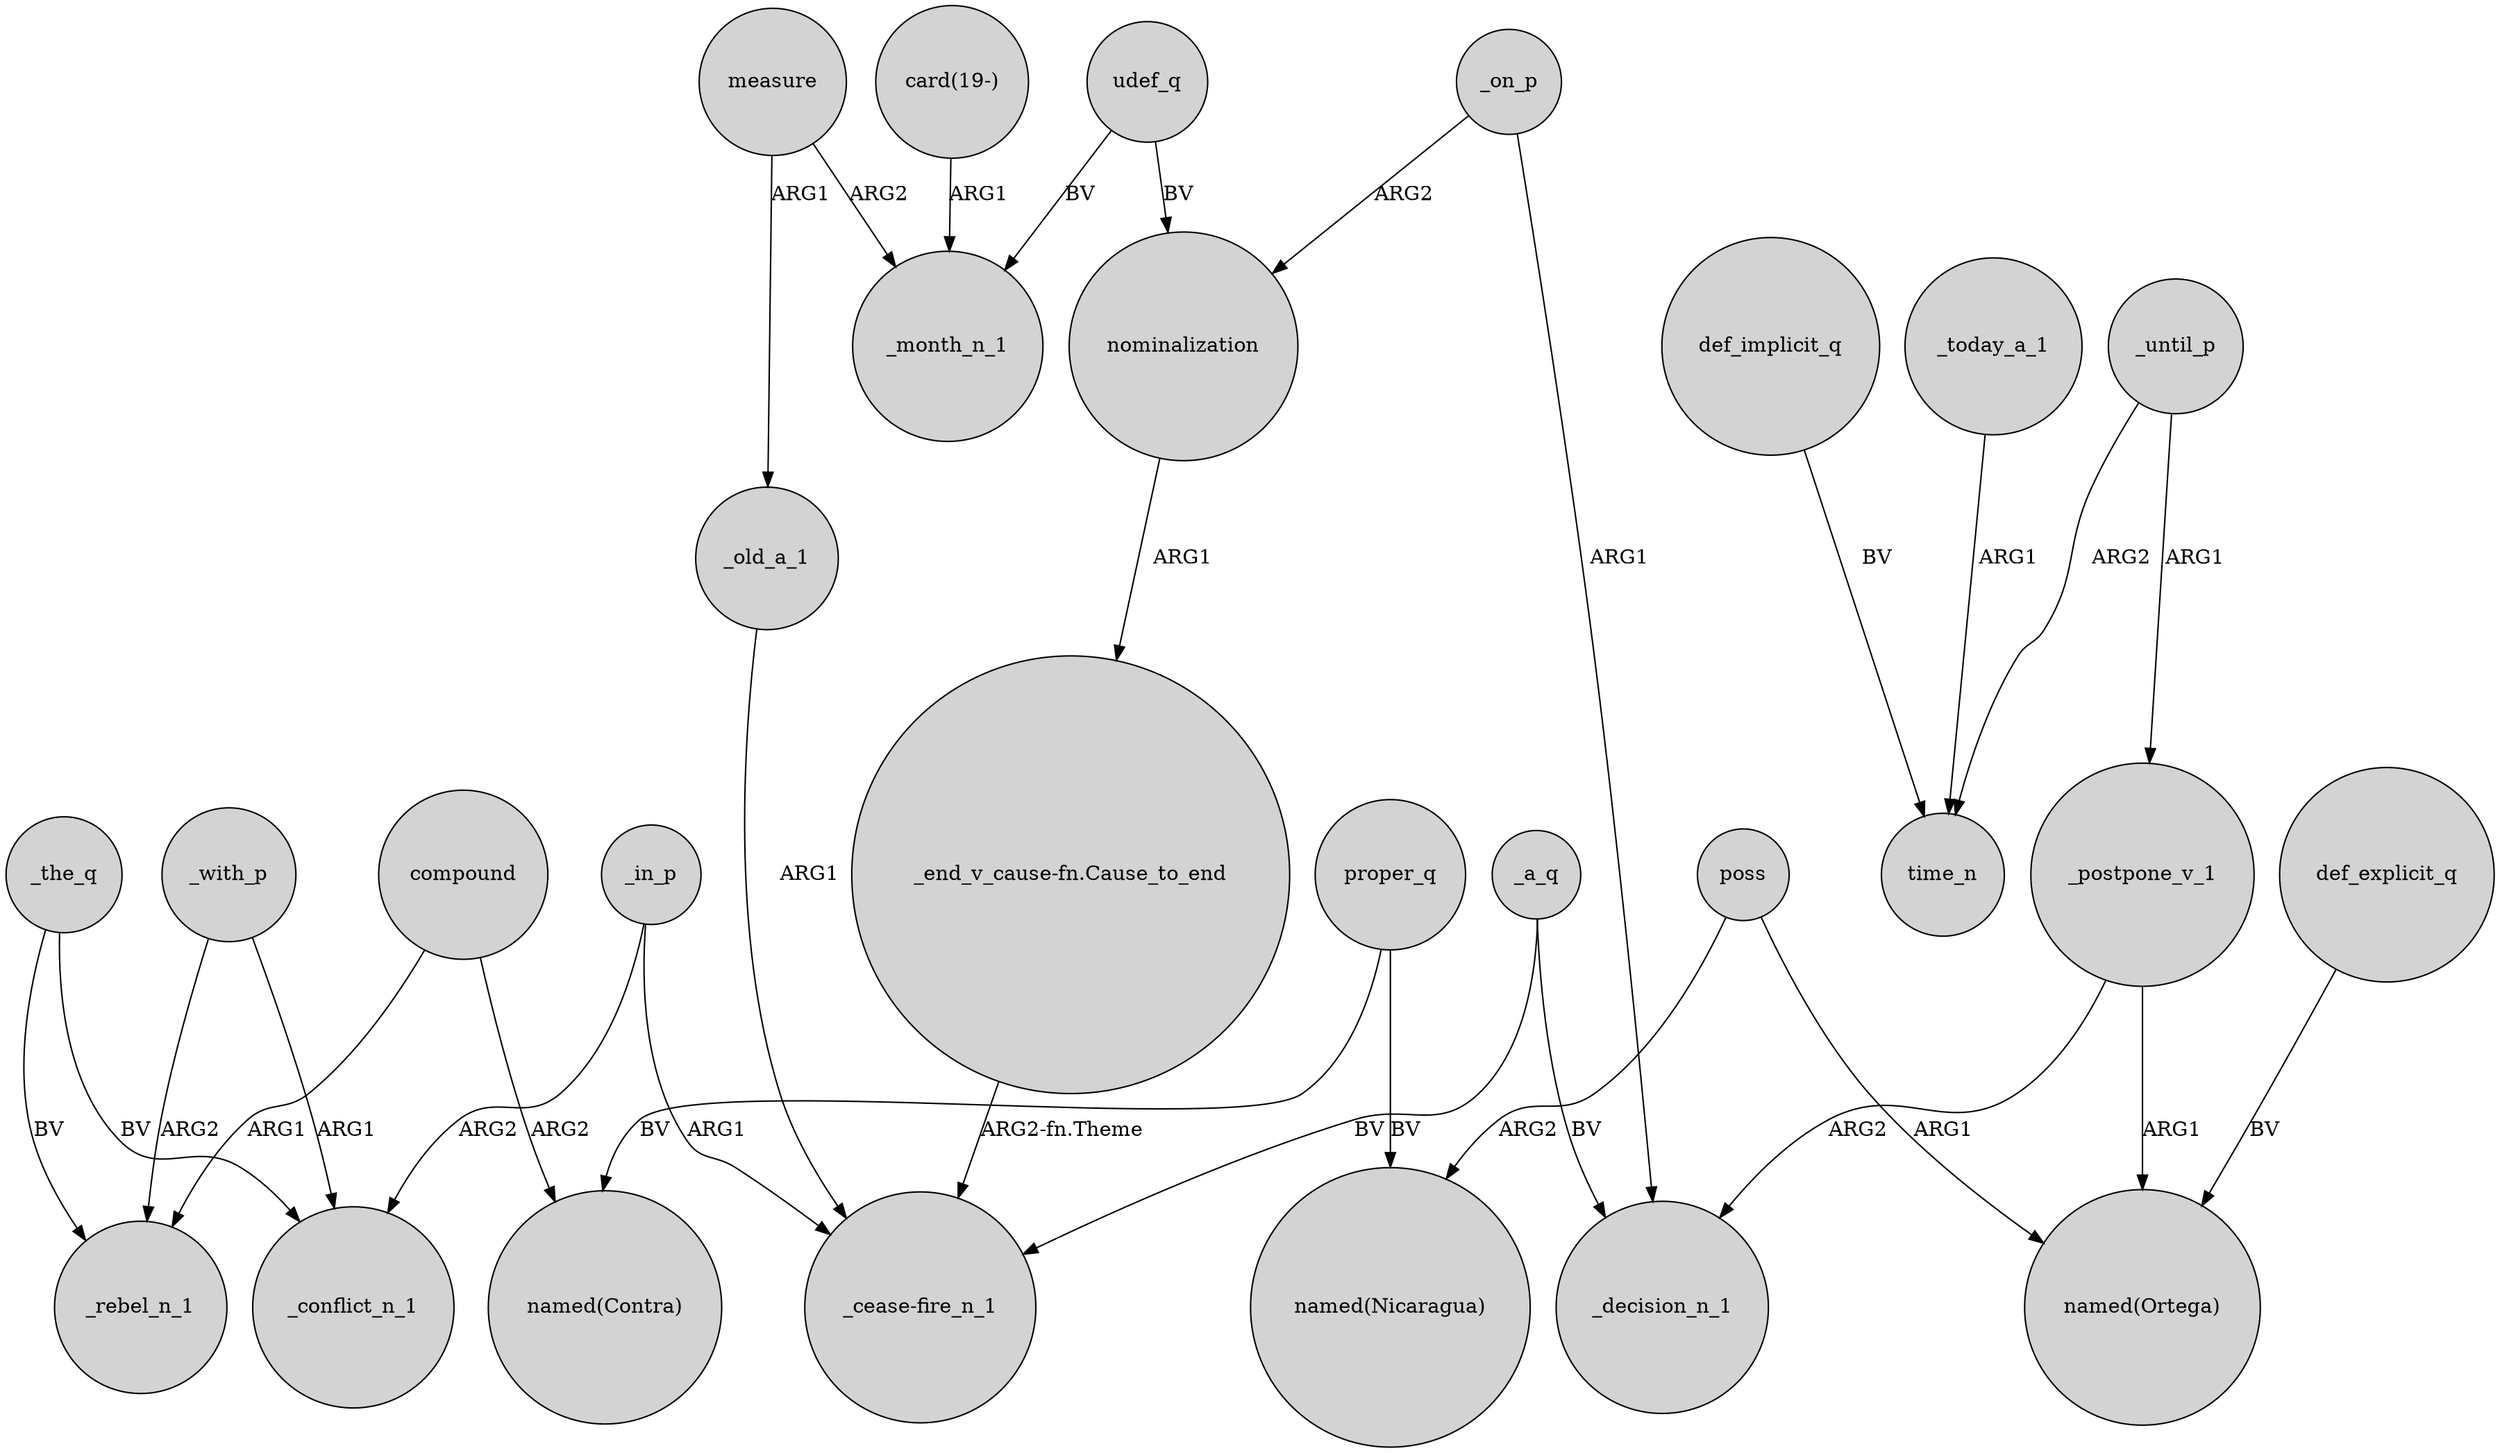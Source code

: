 digraph {
	node [shape=circle style=filled]
	poss -> "named(Nicaragua)" [label=ARG2]
	_in_p -> "_cease-fire_n_1" [label=ARG1]
	_until_p -> _postpone_v_1 [label=ARG1]
	proper_q -> "named(Contra)" [label=BV]
	_today_a_1 -> time_n [label=ARG1]
	def_implicit_q -> time_n [label=BV]
	_on_p -> nominalization [label=ARG2]
	_with_p -> _rebel_n_1 [label=ARG2]
	_postpone_v_1 -> "named(Ortega)" [label=ARG1]
	"card(19-)" -> _month_n_1 [label=ARG1]
	nominalization -> "_end_v_cause-fn.Cause_to_end" [label=ARG1]
	_until_p -> time_n [label=ARG2]
	_on_p -> _decision_n_1 [label=ARG1]
	udef_q -> _month_n_1 [label=BV]
	_the_q -> _conflict_n_1 [label=BV]
	def_explicit_q -> "named(Ortega)" [label=BV]
	measure -> _old_a_1 [label=ARG1]
	_with_p -> _conflict_n_1 [label=ARG1]
	_a_q -> _decision_n_1 [label=BV]
	compound -> _rebel_n_1 [label=ARG1]
	_postpone_v_1 -> _decision_n_1 [label=ARG2]
	udef_q -> nominalization [label=BV]
	proper_q -> "named(Nicaragua)" [label=BV]
	_in_p -> _conflict_n_1 [label=ARG2]
	compound -> "named(Contra)" [label=ARG2]
	_a_q -> "_cease-fire_n_1" [label=BV]
	_old_a_1 -> "_cease-fire_n_1" [label=ARG1]
	_the_q -> _rebel_n_1 [label=BV]
	measure -> _month_n_1 [label=ARG2]
	"_end_v_cause-fn.Cause_to_end" -> "_cease-fire_n_1" [label="ARG2-fn.Theme"]
	poss -> "named(Ortega)" [label=ARG1]
}
